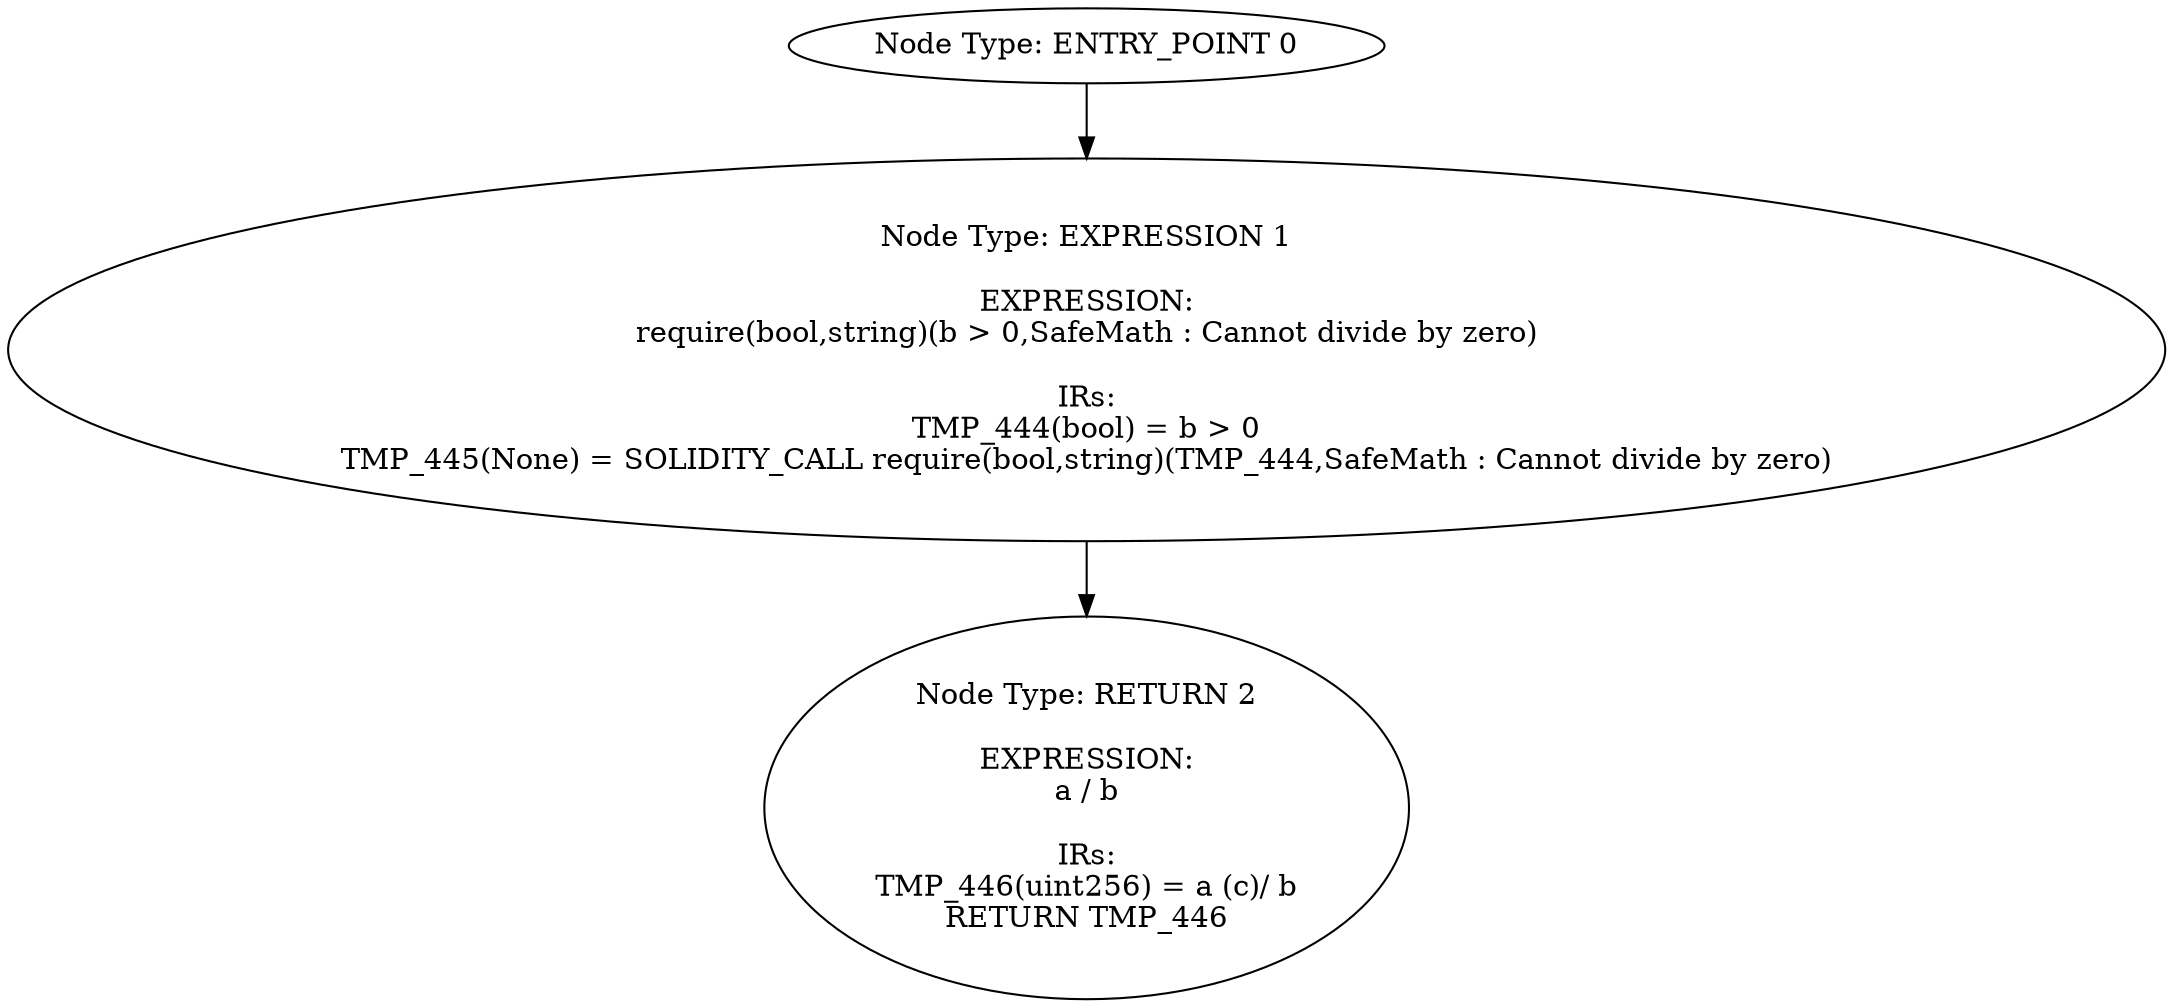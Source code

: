 digraph{
0[label="Node Type: ENTRY_POINT 0
"];
0->1;
1[label="Node Type: EXPRESSION 1

EXPRESSION:
require(bool,string)(b > 0,SafeMath : Cannot divide by zero)

IRs:
TMP_444(bool) = b > 0
TMP_445(None) = SOLIDITY_CALL require(bool,string)(TMP_444,SafeMath : Cannot divide by zero)"];
1->2;
2[label="Node Type: RETURN 2

EXPRESSION:
a / b

IRs:
TMP_446(uint256) = a (c)/ b
RETURN TMP_446"];
}
